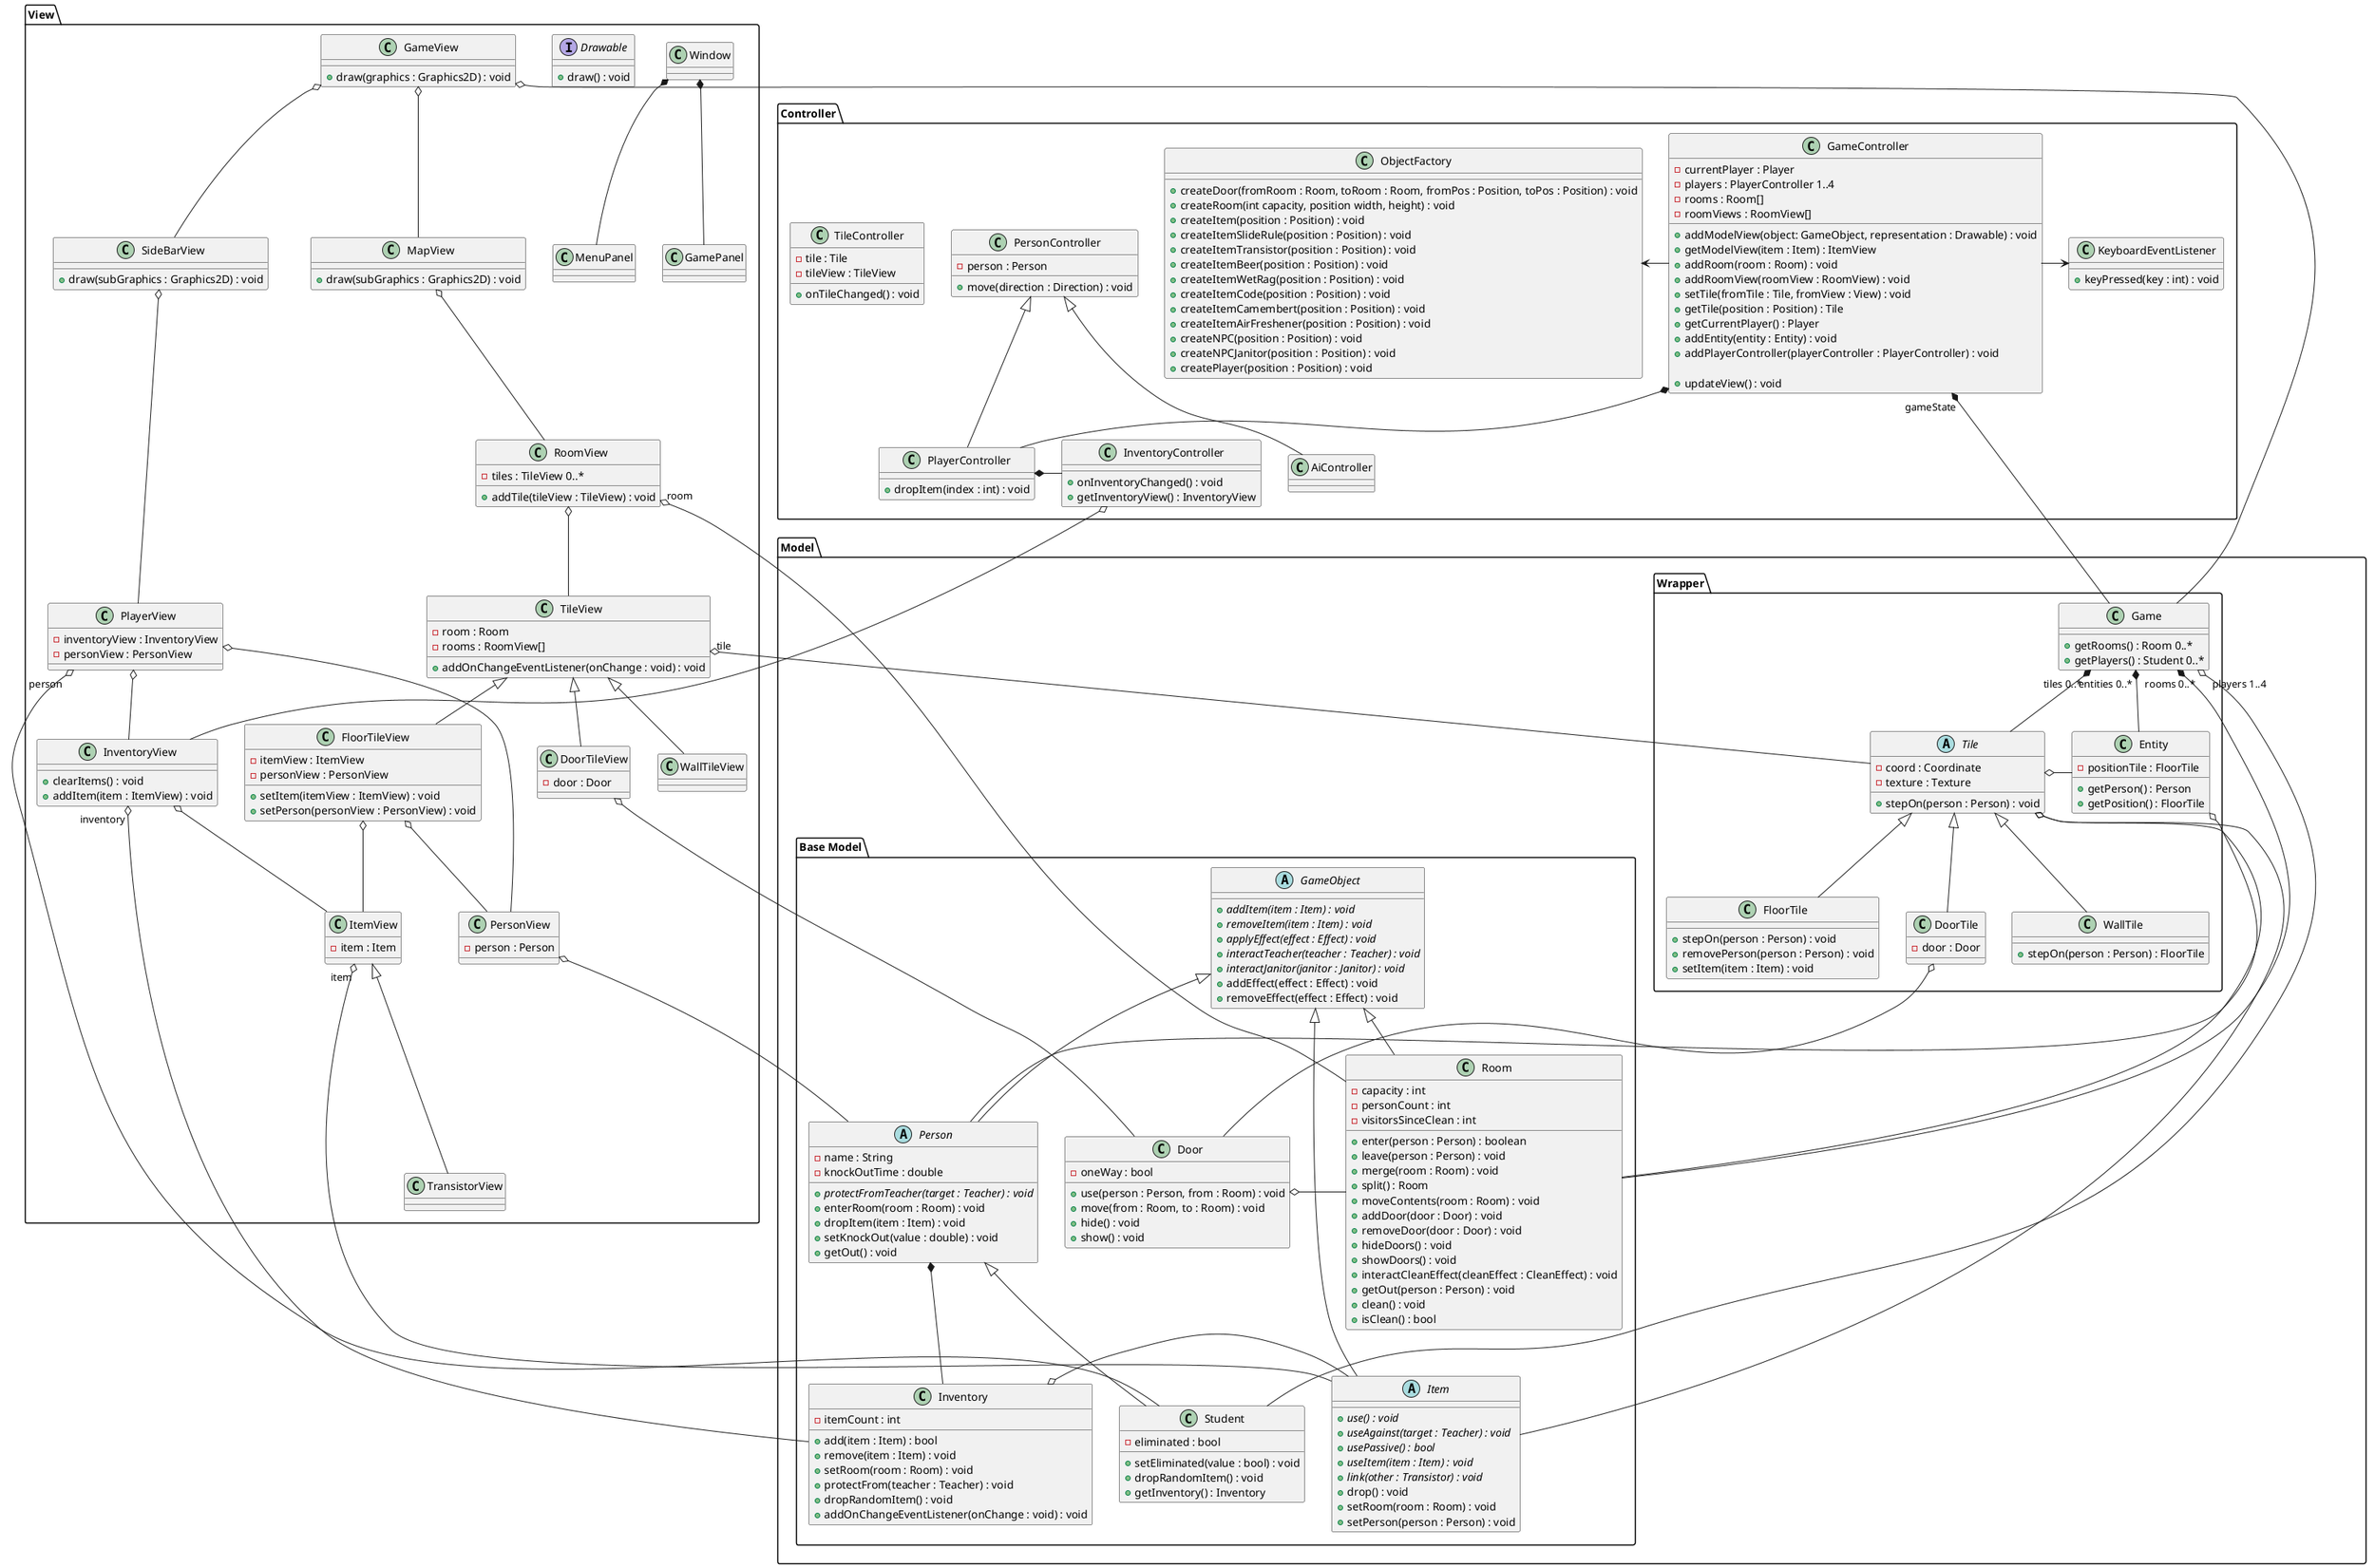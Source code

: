 @startuml tile-wrapping

package Model {
    package "Base Model" {
        abstract GameObject{
            + {abstract} addItem(item : Item) : void
            + {abstract} removeItem(item : Item) : void
            + {abstract} applyEffect(effect : Effect) : void
            + {abstract} interactTeacher(teacher : Teacher) : void
            + {abstract} interactJanitor(janitor : Janitor) : void
            + addEffect(effect : Effect) : void
            + removeEffect(effect : Effect) : void
        }
        class Room{
        - capacity : int
		- personCount : int
		- visitorsSinceClean : int
		+ enter(person : Person) : boolean
		+ leave(person : Person) : void
		+ merge(room : Room) : void
		+ split() : Room
		+ moveContents(room : Room) : void
		+ addDoor(door : Door) : void
		+ removeDoor(door : Door) : void 
		+ hideDoors() : void
		+ showDoors() : void
		+ interactCleanEffect(cleanEffect : CleanEffect) : void
		+ getOut(person : Person) : void
		+ clean() : void
		+ isClean() : bool
        }
        abstract Person{
            - name : String
            - knockOutTime : double
            + {abstract} protectFromTeacher(target : Teacher) : void
            + enterRoom(room : Room) : void
            + dropItem(item : Item) : void
            + setKnockOut(value : double) : void
            + getOut() : void
        }
        class Student{
            - eliminated : bool
            + setEliminated(value : bool) : void
            + dropRandomItem() : void
            + getInventory() : Inventory
        }
        
        abstract Item{
            + {abstract} use() : void
            + {abstract} useAgainst(target : Teacher) : void
            + {abstract} usePassive() : bool
            + {abstract} useItem(item : Item) : void
            + {abstract} link(other : Transistor) : void
            + drop() : void
            + setRoom(room : Room) : void
            + setPerson(person : Person) : void
        }
        class Door{
            - oneWay : bool
            + use(person : Person, from : Room) : void
            + move(from : Room, to : Room) : void
            + hide() : void
            + show() : void
        }
        class Inventory{
            - itemCount : int
            + add(item : Item) : bool
            + remove(item : Item) : void
            + setRoom(room : Room) : void
            + protectFrom(teacher : Teacher) : void
            + dropRandomItem() : void
            + addOnChangeEventListener(onChange : void) : void
        }

        GameObject <|-- Room
        GameObject <|-- Person
        GameObject <|-- Item

        Door o- Room
        Person *-- Inventory
        Inventory o- Item
        Person <|-- Student
    }

    package "Wrapper" {
        class Game {
            + getRooms() : Room 0..*
            + getPlayers() : Student 0..*
        }
        abstract Tile{
            - coord : Coordinate
            - texture : Texture
            + stepOn(person : Person) : void
        }
        class FloorTile{
            + stepOn(person : Person) : void
            + removePerson(person : Person) : void
            + setItem(item : Item) : void
        }
        class DoorTile{
            - door : Door
        }
        class WallTile{
            + stepOn(person : Person) : FloorTile
        }

        class Entity{
            - positionTile : FloorTile
            + getPerson() : Person
            + getPosition() : FloorTile
        }

        Tile <|-- FloorTile
        Tile <|-- DoorTile
        Tile <|-- WallTile

        Entity o-- Person
        Tile o-- Item
        Tile o- Entity

        Game "tiles 0..*" *-- Tile
        Game "entities 0..*" *-- Entity
    }

    Tile o-- Room
    DoorTile o-- Door

    Game "rooms 0..*" *-- Room
    Game "players 1..4" o-- Student
}

package Controller {
    class GameController {
        - currentPlayer : Player
        - players : PlayerController 1..4
        - rooms : Room[]
        - roomViews : RoomView[]
        + addModelView(object: GameObject, representation : Drawable) : void
        + getModelView(item : Item) : ItemView
        + addRoom(room : Room) : void
        + addRoomView(roomView : RoomView) : void
        + setTile(fromTile : Tile, fromView : View) : void
        + getTile(position : Position) : Tile
        + getCurrentPlayer() : Player
        + addEntity(entity : Entity) : void
        + addPlayerController(playerController : PlayerController) : void

        + updateView() : void
    }
    class KeyboardEventListener{
        + keyPressed(key : int) : void
    }
    class PersonController{
        - person : Person
        + move(direction : Direction) : void
    }
    class PlayerController{
        + dropItem(index : int) : void
    }
    class AiController
    class InventoryController{
        + onInventoryChanged() : void
        + getInventoryView() : InventoryView
    }
    class TileController{
        - tile : Tile
        - tileView : TileView
        + onTileChanged() : void
    }
    class ObjectFactory{
        + createDoor(fromRoom : Room, toRoom : Room, fromPos : Position, toPos : Position) : void
        + createRoom(int capacity, position width, height) : void
        + createItem(position : Position) : void
        + createItemSlideRule(position : Position) : void
        + createItemTransistor(position : Position) : void
        + createItemBeer(position : Position) : void
        + createItemWetRag(position : Position) : void
        + createItemCode(position : Position) : void
        + createItemCamembert(position : Position) : void
        + createItemAirFreshener(position : Position) : void
        + createNPC(position : Position) : void
        + createNPCJanitor(position : Position) : void
        + createPlayer(position : Position) : void
    }

    PersonController <|-- PlayerController
    PersonController <|-- AiController

    GameController -> KeyboardEventListener
    ObjectFactory <- GameController
    GameController *-- PlayerController
    PlayerController *- InventoryController

}

package View {
    class Window
    class MenuPanel
    class GamePanel

    Window *-- MenuPanel
    Window *-- GamePanel


    ' Everything ending in View should implement
    ' Drawable, but it's already chaotic enough
    interface Drawable
    {
        + draw() : void
    }

    class GameView{
        + draw(graphics : Graphics2D) : void
    }
    class MapView{
        + draw(subGraphics : Graphics2D) : void
    }
    class SideBarView{
        + draw(subGraphics : Graphics2D) : void
    }
    class RoomView{
        - tiles : TileView 0..*
        + addTile(tileView : TileView) : void
    }
    class TileView{
        - room : Room
        - rooms : RoomView[]
        + addOnChangeEventListener(onChange : void) : void
    }
    class FloorTileView{
        - itemView : ItemView
        - personView : PersonView
        + setItem(itemView : ItemView) : void
        + setPerson(personView : PersonView) : void
    }
    class WallTileView
    class DoorTileView{
        - door : Door
    }
    class PersonView{
        - person : Person
    }
    class PlayerView{
        - inventoryView : InventoryView
        - personView : PersonView
    }
    class InventoryView{
        + clearItems() : void
        + addItem(item : ItemView) : void
    }
    class ItemView{
        - item : Item
    }
    class TransistorView

    ItemView <|-- TransistorView
    TileView <|-- FloorTileView
    TileView <|-- WallTileView
    TileView <|-- DoorTileView

    InventoryView o-- ItemView
    GameView o-- SideBarView
    SideBarView o-- PlayerView
    GameView o-- MapView
    MapView o-- RoomView
    RoomView o-- TileView
    FloorTileView o-- PersonView
    FloorTileView o-- ItemView
    PlayerView o-- InventoryView
    PlayerView o-- PersonView
}

GameController "gameState" *--- Game
' GameController "objectViews 0..*" *--- Drawable

GameView o-- Game

PlayerView "person" o-- Student
InventoryController o--- InventoryView
InventoryView "inventory" o-- Inventory
ItemView "item" o-- Item
RoomView "room" o-- Room
TileView "tile" o-- Tile
DoorTileView o-- Door
PersonView o-- Person

@enduml
